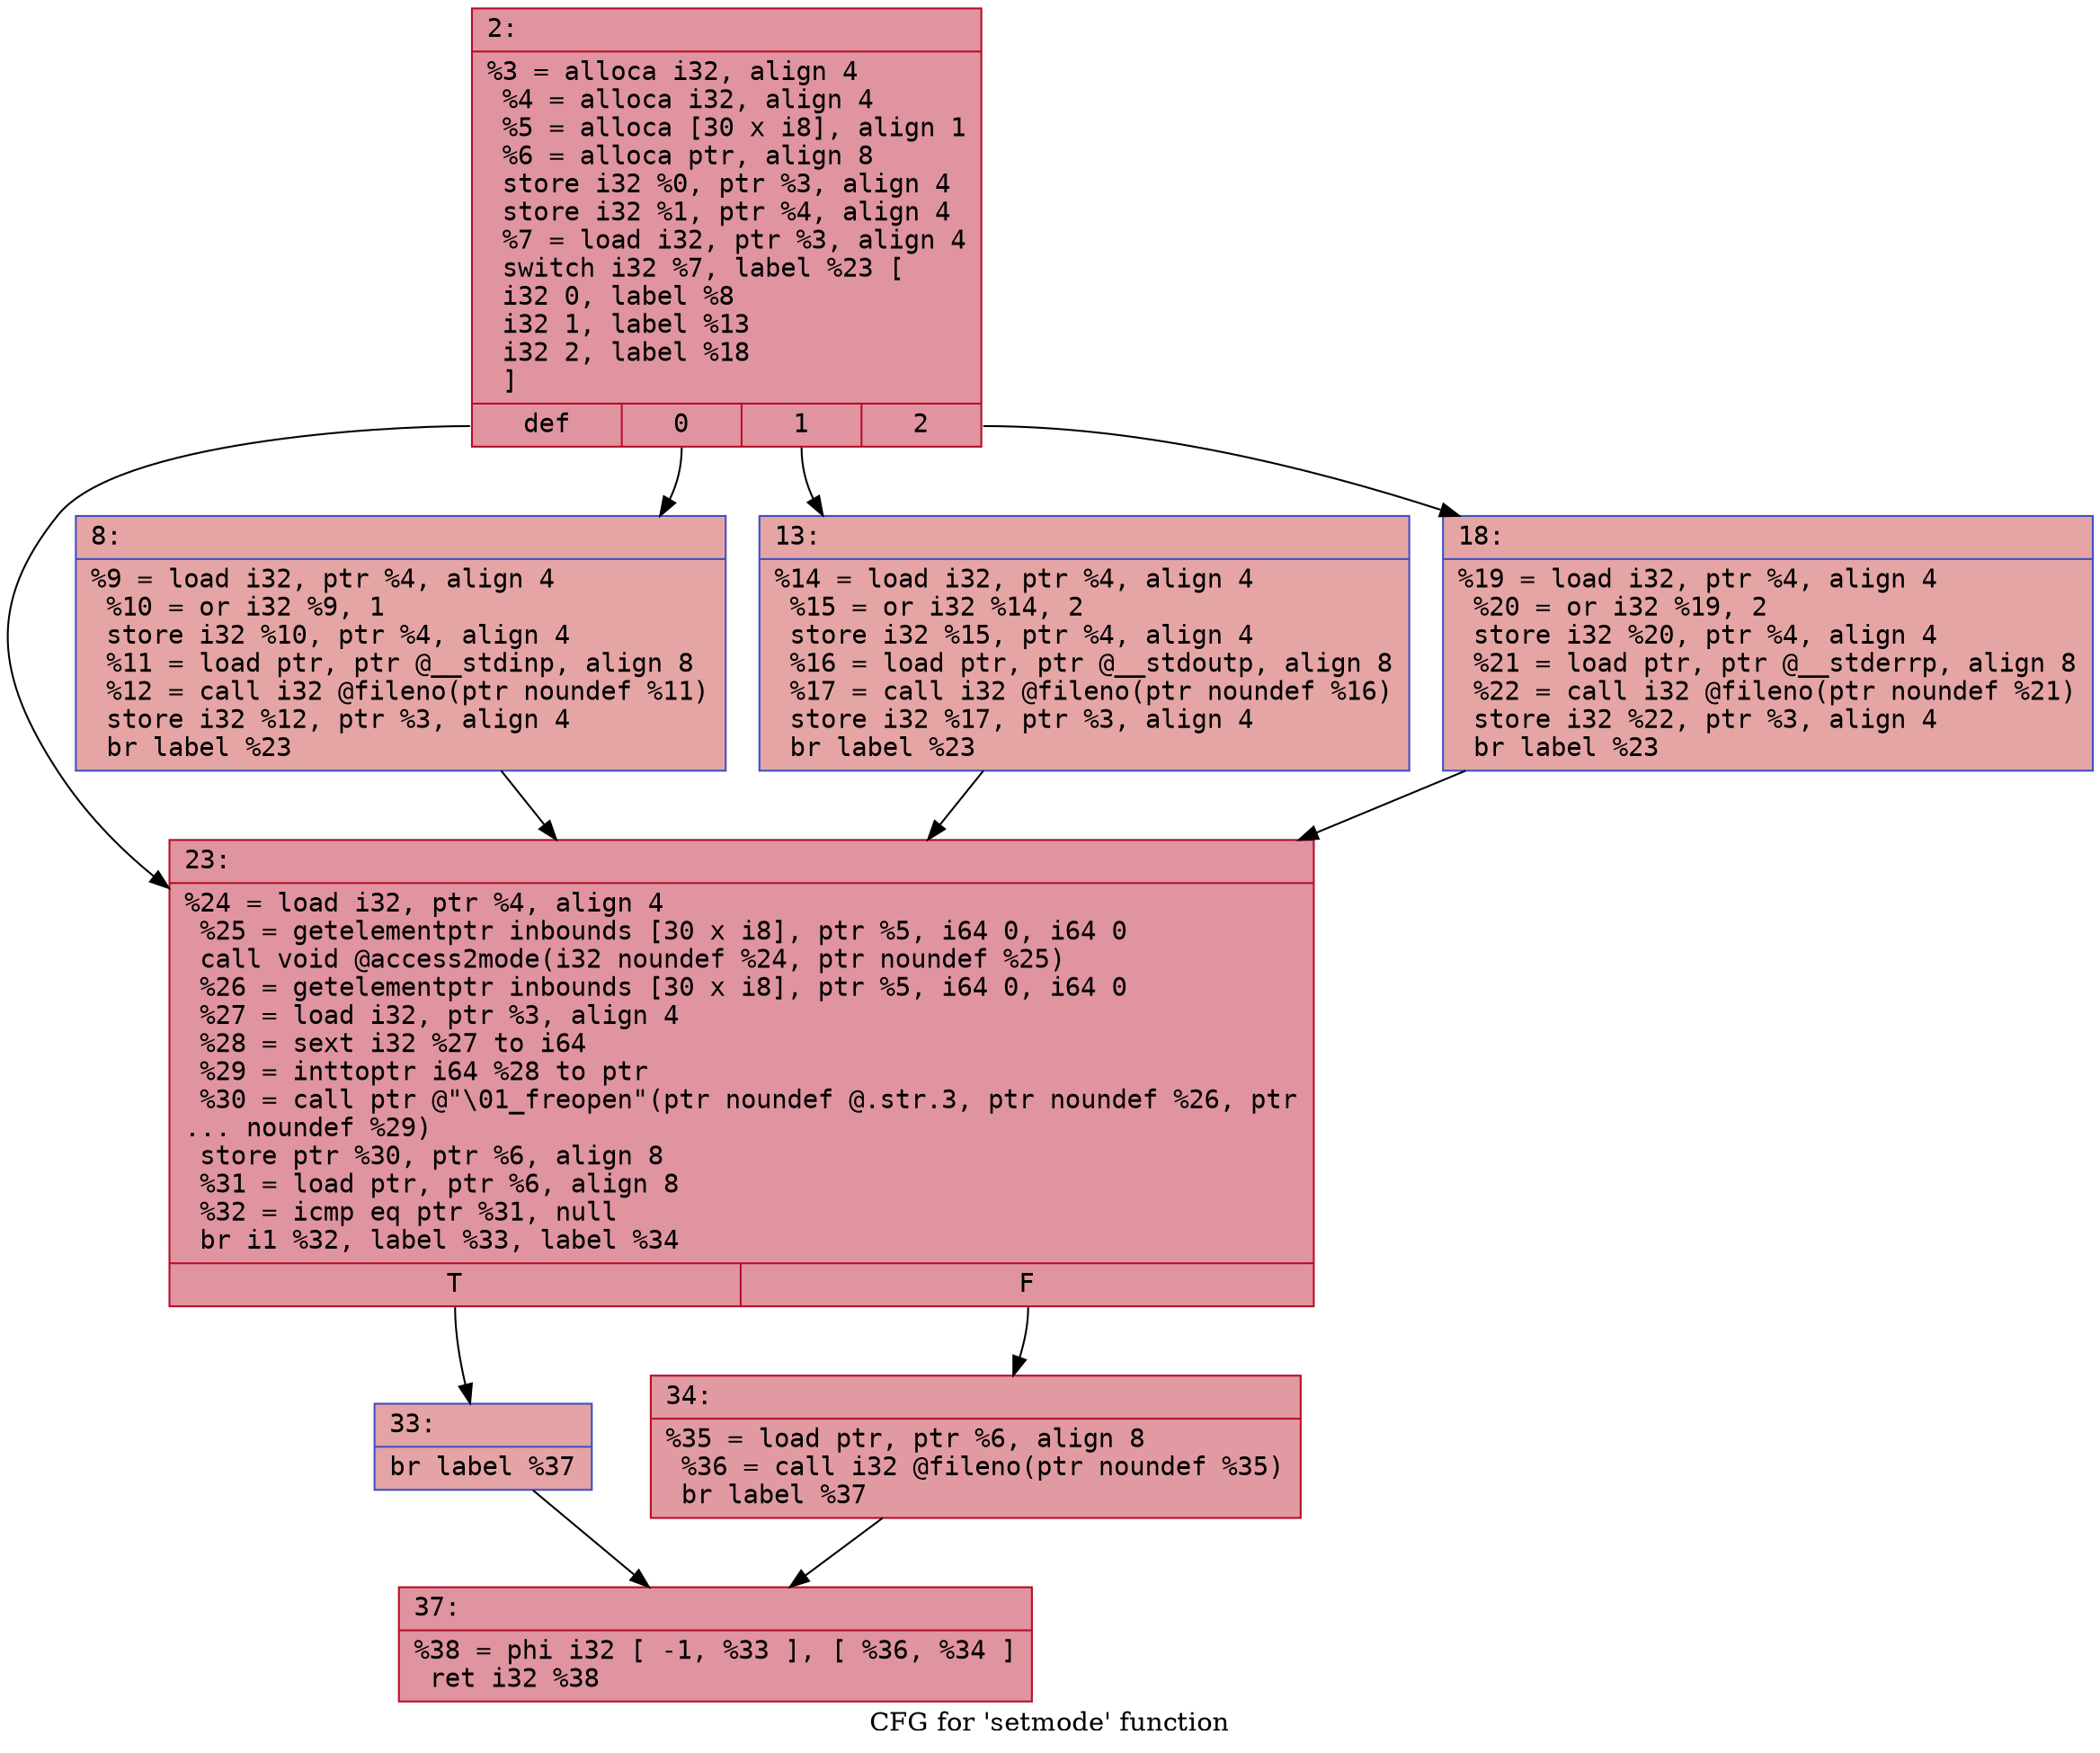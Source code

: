 digraph "CFG for 'setmode' function" {
	label="CFG for 'setmode' function";

	Node0x6000009d3ac0 [shape=record,color="#b70d28ff", style=filled, fillcolor="#b70d2870" fontname="Courier",label="{2:\l|  %3 = alloca i32, align 4\l  %4 = alloca i32, align 4\l  %5 = alloca [30 x i8], align 1\l  %6 = alloca ptr, align 8\l  store i32 %0, ptr %3, align 4\l  store i32 %1, ptr %4, align 4\l  %7 = load i32, ptr %3, align 4\l  switch i32 %7, label %23 [\l    i32 0, label %8\l    i32 1, label %13\l    i32 2, label %18\l  ]\l|{<s0>def|<s1>0|<s2>1|<s3>2}}"];
	Node0x6000009d3ac0:s0 -> Node0x6000009d3c00[tooltip="2 -> 23\nProbability 25.00%" ];
	Node0x6000009d3ac0:s1 -> Node0x6000009d3b10[tooltip="2 -> 8\nProbability 25.00%" ];
	Node0x6000009d3ac0:s2 -> Node0x6000009d3b60[tooltip="2 -> 13\nProbability 25.00%" ];
	Node0x6000009d3ac0:s3 -> Node0x6000009d3bb0[tooltip="2 -> 18\nProbability 25.00%" ];
	Node0x6000009d3b10 [shape=record,color="#3d50c3ff", style=filled, fillcolor="#c5333470" fontname="Courier",label="{8:\l|  %9 = load i32, ptr %4, align 4\l  %10 = or i32 %9, 1\l  store i32 %10, ptr %4, align 4\l  %11 = load ptr, ptr @__stdinp, align 8\l  %12 = call i32 @fileno(ptr noundef %11)\l  store i32 %12, ptr %3, align 4\l  br label %23\l}"];
	Node0x6000009d3b10 -> Node0x6000009d3c00[tooltip="8 -> 23\nProbability 100.00%" ];
	Node0x6000009d3b60 [shape=record,color="#3d50c3ff", style=filled, fillcolor="#c5333470" fontname="Courier",label="{13:\l|  %14 = load i32, ptr %4, align 4\l  %15 = or i32 %14, 2\l  store i32 %15, ptr %4, align 4\l  %16 = load ptr, ptr @__stdoutp, align 8\l  %17 = call i32 @fileno(ptr noundef %16)\l  store i32 %17, ptr %3, align 4\l  br label %23\l}"];
	Node0x6000009d3b60 -> Node0x6000009d3c00[tooltip="13 -> 23\nProbability 100.00%" ];
	Node0x6000009d3bb0 [shape=record,color="#3d50c3ff", style=filled, fillcolor="#c5333470" fontname="Courier",label="{18:\l|  %19 = load i32, ptr %4, align 4\l  %20 = or i32 %19, 2\l  store i32 %20, ptr %4, align 4\l  %21 = load ptr, ptr @__stderrp, align 8\l  %22 = call i32 @fileno(ptr noundef %21)\l  store i32 %22, ptr %3, align 4\l  br label %23\l}"];
	Node0x6000009d3bb0 -> Node0x6000009d3c00[tooltip="18 -> 23\nProbability 100.00%" ];
	Node0x6000009d3c00 [shape=record,color="#b70d28ff", style=filled, fillcolor="#b70d2870" fontname="Courier",label="{23:\l|  %24 = load i32, ptr %4, align 4\l  %25 = getelementptr inbounds [30 x i8], ptr %5, i64 0, i64 0\l  call void @access2mode(i32 noundef %24, ptr noundef %25)\l  %26 = getelementptr inbounds [30 x i8], ptr %5, i64 0, i64 0\l  %27 = load i32, ptr %3, align 4\l  %28 = sext i32 %27 to i64\l  %29 = inttoptr i64 %28 to ptr\l  %30 = call ptr @\"\\01_freopen\"(ptr noundef @.str.3, ptr noundef %26, ptr\l... noundef %29)\l  store ptr %30, ptr %6, align 8\l  %31 = load ptr, ptr %6, align 8\l  %32 = icmp eq ptr %31, null\l  br i1 %32, label %33, label %34\l|{<s0>T|<s1>F}}"];
	Node0x6000009d3c00:s0 -> Node0x6000009d3c50[tooltip="23 -> 33\nProbability 37.50%" ];
	Node0x6000009d3c00:s1 -> Node0x6000009d3ca0[tooltip="23 -> 34\nProbability 62.50%" ];
	Node0x6000009d3c50 [shape=record,color="#3d50c3ff", style=filled, fillcolor="#c32e3170" fontname="Courier",label="{33:\l|  br label %37\l}"];
	Node0x6000009d3c50 -> Node0x6000009d3cf0[tooltip="33 -> 37\nProbability 100.00%" ];
	Node0x6000009d3ca0 [shape=record,color="#b70d28ff", style=filled, fillcolor="#bb1b2c70" fontname="Courier",label="{34:\l|  %35 = load ptr, ptr %6, align 8\l  %36 = call i32 @fileno(ptr noundef %35)\l  br label %37\l}"];
	Node0x6000009d3ca0 -> Node0x6000009d3cf0[tooltip="34 -> 37\nProbability 100.00%" ];
	Node0x6000009d3cf0 [shape=record,color="#b70d28ff", style=filled, fillcolor="#b70d2870" fontname="Courier",label="{37:\l|  %38 = phi i32 [ -1, %33 ], [ %36, %34 ]\l  ret i32 %38\l}"];
}
